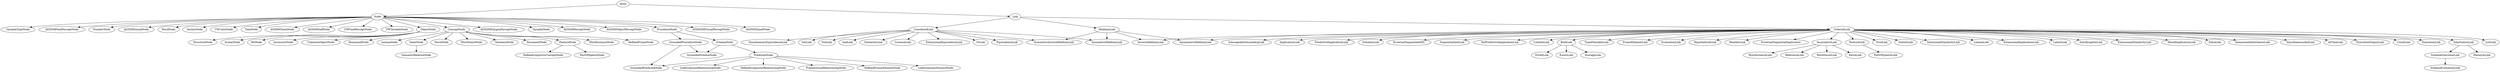 strict digraph  {
	ObjectNode -> HumanoidNode;
	ObjectNode -> StructureNode;
	ObjectNode -> AvatarNode;
	ObjectNode -> PetNode;
	ObjectNode -> AccessoryNode;
	ObjectNode -> UnknownObjectNode;
	Atom -> "Node";
	Atom -> Link;
	ConceptNode -> DocumentNode;
	ConceptNode -> FeatureNode;
	ConceptNode -> WordInstanceNode;
	ConceptNode -> DefinedFrameNode;
	ConceptNode -> LemmaNode;
	ConceptNode -> SemeNode;
	ConceptNode -> ParseNode;
	ConceptNode -> WordSenseNode;
	ConceptNode -> SentenceNode;
	AssociativeLink -> WordInstanceLink;
	AssociativeLink -> ReferenceLink;
	AssociativeLink -> WordSenseLink;
	AssociativeLink -> ParseLink;
	FeatureLink -> PartOfSpeechLink;
	SchemaExecutionLink -> SchemaEvaluationLink;
	SemeNode -> SemanticRelationNode;
	Link -> UnorderedLink;
	Link -> HebbianLink;
	Link -> OrderedLink;
	UnorderedLink -> AndLink;
	UnorderedLink -> SymmetricHebbianLink;
	UnorderedLink -> SimilarityLink;
	UnorderedLink -> CosenseLink;
	UnorderedLink -> ExtensionalEquivalenceLink;
	UnorderedLink -> OrLink;
	UnorderedLink -> SymmetricInverseHebbianLink;
	UnorderedLink -> EquivalenceLink;
	UnorderedLink -> SimultaneousEquivalenceLink;
	UnorderedLink -> SetLink;
	UnorderedLink -> NotLink;
	OrderedLink -> TrueLink;
	OrderedLink -> SubsetLink;
	OrderedLink -> IntensionalSimilarityLink;
	OrderedLink -> LemmaLink;
	OrderedLink -> ExtensionalImplicationLink;
	OrderedLink -> LatestLink;
	OrderedLink -> SatisfyingSetLink;
	OrderedLink -> ExtensionalSimilarityLink;
	OrderedLink -> MixedImplicationLink;
	OrderedLink -> AssociativeLink;
	OrderedLink -> FalseLink;
	OrderedLink -> FeatureLink;
	OrderedLink -> AsymmetricHebbianLink;
	OrderedLink -> InverseHebbianLink;
	OrderedLink -> IntensionalInheritanceLink;
	OrderedLink -> SimultaneousAndLink;
	OrderedLink -> AtTimeLink;
	OrderedLink -> ExecutionOutputLink;
	OrderedLink -> CountLink;
	OrderedLink -> ExecutionLink;
	OrderedLink -> InheritanceLink;
	OrderedLink -> ListLink;
	OrderedLink -> IsAcceptableSecondArgLink;
	OrderedLink -> ImplicationLink;
	OrderedLink -> PredictiveImplicationLink;
	OrderedLink -> ScholemLink;
	OrderedLink -> EventualSequentialAND;
	OrderedLink -> SequentialAndLink;
	OrderedLink -> TailPredictiveImplicationLink;
	OrderedLink -> ContextLink;
	OrderedLink -> BindLink;
	OrderedLink -> TypedVariableLink;
	OrderedLink -> FrameElementLink;
	OrderedLink -> EvaluationLink;
	OrderedLink -> HypotheticalLink;
	OrderedLink -> MemberLink;
	OrderedLink -> EventualSequentialImplication;
	BindLink -> ExistsLink;
	BindLink -> AverageLink;
	BindLink -> ForAllLink;
	"Node" -> AGISIMPolygonPerceptNode;
	"Node" -> VariableNode;
	"Node" -> AGISIMPerceptNode;
	"Node" -> AGISIMObjectPerceptNode;
	"Node" -> ProcedureNode;
	"Node" -> AGIMSIMVisualPerceptNode;
	"Node" -> AGISIMSmellNode;
	"Node" -> VariableTypeNode;
	"Node" -> AGISIMPixelPerceptNode;
	"Node" -> NumberNode;
	"Node" -> AGISIMSoundNode;
	"Node" -> WordNode;
	"Node" -> AnchorNode;
	"Node" -> CWColorNode;
	"Node" -> TimeNode;
	"Node" -> AGISIMTasteNode;
	"Node" -> ConceptNode;
	"Node" -> AGISIMSelfNode;
	"Node" -> ObjectNode;
	"Node" -> CWPixelPerceptNode;
	"Node" -> FWVariableNode;
	FeatureNode -> PartOfSpeechNode;
	FeatureNode -> DefinedLinguisticConceptNode;
	HebbianLink -> SymmetricHebbianLink;
	HebbianLink -> AsymmetricHebbianLink;
	HebbianLink -> InverseHebbianLink;
	HebbianLink -> SymmetricInverseHebbianLink;
	GroundedProcedureNode -> GroundedPredicateNode;
	GroundedProcedureNode -> GroundedSchemaNode;
	ProcedureNode -> GroundedProcedureNode;
	ProcedureNode -> SchemaNode;
	SchemaNode -> PredicateNode;
	SchemaNode -> GroundedSchemaNode;
	InheritanceLink -> SchemaExecutionLink;
	InheritanceLink -> HolonymLink;
	PredicateNode -> GroundedPredicateNode;
	PredicateNode -> LinkGrammarRelationshipNode;
	PredicateNode -> DefinedLinguisticRelationshipNode;
	PredicateNode -> PrepositionalRelationshipNode;
	PredicateNode -> DefinedFrameElementNode;
	PredicateNode -> LinkGrammarDisjunctNode;
}
